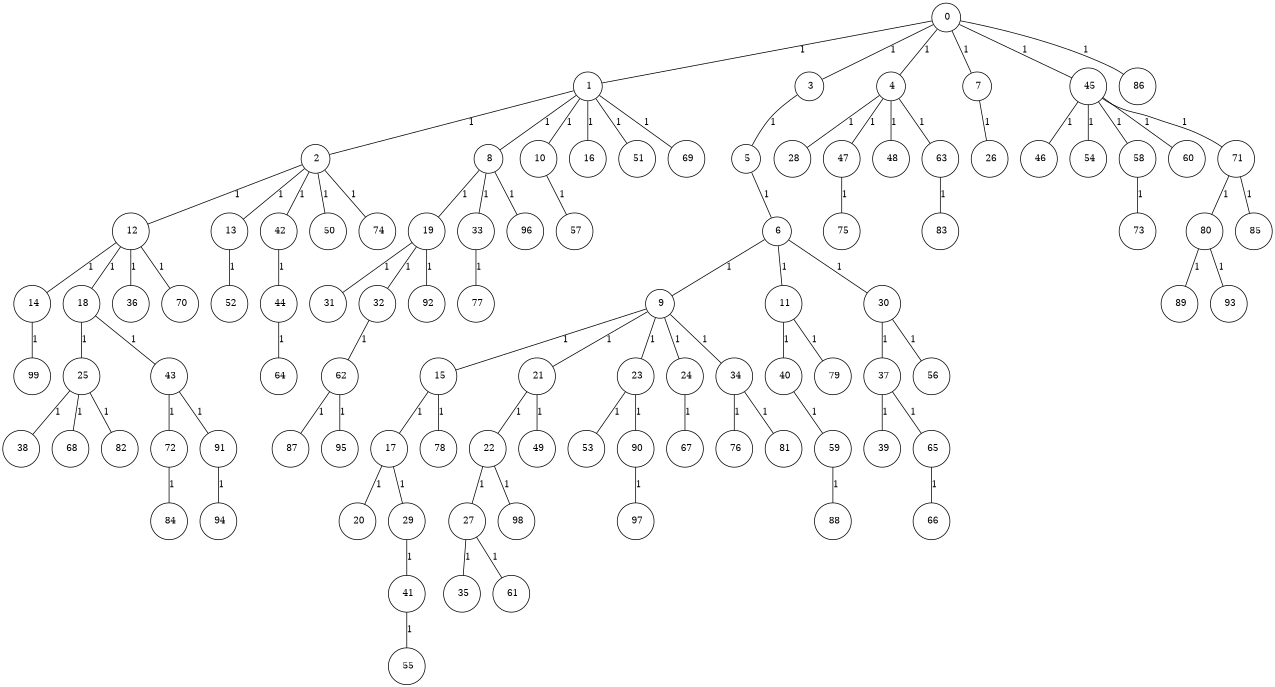 graph G {
size="8.5,11;"
ratio = "expand;"
fixedsize="true;"
overlap="scale;"
node[shape=circle,width=.12,hight=.12,fontsize=12]
edge[fontsize=12]

0[label=" 0" color=black, pos="1.6657152,0.96425464!"];
1[label=" 1" color=black, pos="0.98497631,1.0811671!"];
2[label=" 2" color=black, pos="1.6866785,2.2305439!"];
3[label=" 3" color=black, pos="2.4855047,0.41555778!"];
4[label=" 4" color=black, pos="2.4861483,0.90888587!"];
5[label=" 5" color=black, pos="1.8623473,0.73333794!"];
6[label=" 6" color=black, pos="1.6935725,2.7900172!"];
7[label=" 7" color=black, pos="1.1091106,0.91834111!"];
8[label=" 8" color=black, pos="1.6969175,1.4614864!"];
9[label=" 9" color=black, pos="1.9285849,1.1242902!"];
10[label=" 10" color=black, pos="0.67180223,2.5848528!"];
11[label=" 11" color=black, pos="2.4647891,0.90885961!"];
12[label=" 12" color=black, pos="0.97033701,0.36852262!"];
13[label=" 13" color=black, pos="0.051592378,0.533062!"];
14[label=" 14" color=black, pos="1.2492162,0.18950919!"];
15[label=" 15" color=black, pos="0.35358434,2.1331525!"];
16[label=" 16" color=black, pos="2.990446,0.73239574!"];
17[label=" 17" color=black, pos="1.1372925,1.5342943!"];
18[label=" 18" color=black, pos="1.2115201,2.9664017!"];
19[label=" 19" color=black, pos="1.1195577,0.62724665!"];
20[label=" 20" color=black, pos="1.6930068,0.92257905!"];
21[label=" 21" color=black, pos="2.0976298,2.489764!"];
22[label=" 22" color=black, pos="2.7787203,0.70517273!"];
23[label=" 23" color=black, pos="0.78712349,1.1828065!"];
24[label=" 24" color=black, pos="0.43296424,1.6966005!"];
25[label=" 25" color=black, pos="2.7718882,1.3793515!"];
26[label=" 26" color=black, pos="2.3500419,1.6597175!"];
27[label=" 27" color=black, pos="0.22101449,1.5594944!"];
28[label=" 28" color=black, pos="0.28273344,0.65862044!"];
29[label=" 29" color=black, pos="2.9377145,1.7272092!"];
30[label=" 30" color=black, pos="2.8276576,1.8487395!"];
31[label=" 31" color=black, pos="2.2707072,0.39235064!"];
32[label=" 32" color=black, pos="0.94674825,2.2739282!"];
33[label=" 33" color=black, pos="0.31984593,2.7020448!"];
34[label=" 34" color=black, pos="2.9990329,1.1394876!"];
35[label=" 35" color=black, pos="1.6487265,2.1340687!"];
36[label=" 36" color=black, pos="0.18105552,0.31182321!"];
37[label=" 37" color=black, pos="0.94107356,1.8352049!"];
38[label=" 38" color=black, pos="2.4714144,2.3835123!"];
39[label=" 39" color=black, pos="0.71549034,2.4457931!"];
40[label=" 40" color=black, pos="0.86481407,0.38087505!"];
41[label=" 41" color=black, pos="2.3730011,1.8545479!"];
42[label=" 42" color=black, pos="2.4446822,2.5920814!"];
43[label=" 43" color=black, pos="0.69301748,0.024868617!"];
44[label=" 44" color=black, pos="0.51883919,2.9928431!"];
45[label=" 45" color=black, pos="1.3757243,0.22864394!"];
46[label=" 46" color=black, pos="2.5119923,0.5892603!"];
47[label=" 47" color=black, pos="2.3880192,2.8897212!"];
48[label=" 48" color=black, pos="0.75477474,1.4374932!"];
49[label=" 49" color=black, pos="1.3535161,1.4998098!"];
50[label=" 50" color=black, pos="2.2860766,2.891607!"];
51[label=" 51" color=black, pos="2.8180412,0.85316705!"];
52[label=" 52" color=black, pos="2.2531674,1.7967931!"];
53[label=" 53" color=black, pos="2.674058,0.47603035!"];
54[label=" 54" color=black, pos="0.63759332,1.413533!"];
55[label=" 55" color=black, pos="1.1003441,1.2784457!"];
56[label=" 56" color=black, pos="0.57385052,1.9828946!"];
57[label=" 57" color=black, pos="2.0079801,0.72556495!"];
58[label=" 58" color=black, pos="1.5745955,0.27315075!"];
59[label=" 59" color=black, pos="2.5336475,2.7295171!"];
60[label=" 60" color=black, pos="0.9723279,1.4157066!"];
61[label=" 61" color=black, pos="0.55174734,0.83243629!"];
62[label=" 62" color=black, pos="0.95702761,1.2149532!"];
63[label=" 63" color=black, pos="1.5492235,1.9124905!"];
64[label=" 64" color=black, pos="0.20933791,2.0504407!"];
65[label=" 65" color=black, pos="0.37808943,2.5113747!"];
66[label=" 66" color=black, pos="0.39317754,1.3453216!"];
67[label=" 67" color=black, pos="1.9108433,2.71364!"];
68[label=" 68" color=black, pos="0.60114901,0.5295571!"];
69[label=" 69" color=black, pos="0.02108349,1.342237!"];
70[label=" 70" color=black, pos="1.6079627,1.0354828!"];
71[label=" 71" color=black, pos="0.050589108,0.2802602!"];
72[label=" 72" color=black, pos="0.8433583,2.477245!"];
73[label=" 73" color=black, pos="0.1067065,1.1741327!"];
74[label=" 74" color=black, pos="0.77314521,2.4267091!"];
75[label=" 75" color=black, pos="2.5942931,2.5671596!"];
76[label=" 76" color=black, pos="1.2696956,0.34833844!"];
77[label=" 77" color=black, pos="2.4587101,0.26889016!"];
78[label=" 78" color=black, pos="0.24776566,1.223859!"];
79[label=" 79" color=black, pos="1.2523462,0.55828178!"];
80[label=" 80" color=black, pos="0.83482004,2.3171522!"];
81[label=" 81" color=black, pos="2.0241466,2.4414106!"];
82[label=" 82" color=black, pos="1.0107392,0.48128025!"];
83[label=" 83" color=black, pos="2.0084687,0.80047432!"];
84[label=" 84" color=black, pos="2.1451566,2.5689433!"];
85[label=" 85" color=black, pos="0.83938822,0.67053953!"];
86[label=" 86" color=black, pos="1.1422064,2.3855086!"];
87[label=" 87" color=black, pos="0.39851766,2.490257!"];
88[label=" 88" color=black, pos="1.9793172,2.1748642!"];
89[label=" 89" color=black, pos="1.2986941,0.80075558!"];
90[label=" 90" color=black, pos="2.4843945,2.9144655!"];
91[label=" 91" color=black, pos="0.33047572,2.7710274!"];
92[label=" 92" color=black, pos="1.8637525,1.0794991!"];
93[label=" 93" color=black, pos="2.1778042,0.79029465!"];
94[label=" 94" color=black, pos="0.64443709,2.7145631!"];
95[label=" 95" color=black, pos="2.1195937,0.27629244!"];
96[label=" 96" color=black, pos="0.012229351,0.10237477!"];
97[label=" 97" color=black, pos="2.0674315,0.62035664!"];
98[label=" 98" color=black, pos="1.1851662,1.0446891!"];
99[label=" 99" color=black, pos="2.2497619,2.9912742!"];
0--1[label="1"]
0--3[label="1"]
0--4[label="1"]
0--7[label="1"]
0--45[label="1"]
0--86[label="1"]
1--2[label="1"]
1--8[label="1"]
1--10[label="1"]
1--16[label="1"]
1--51[label="1"]
1--69[label="1"]
2--12[label="1"]
2--13[label="1"]
2--42[label="1"]
2--50[label="1"]
2--74[label="1"]
3--5[label="1"]
4--28[label="1"]
4--47[label="1"]
4--48[label="1"]
4--63[label="1"]
5--6[label="1"]
6--9[label="1"]
6--11[label="1"]
6--30[label="1"]
7--26[label="1"]
8--19[label="1"]
8--33[label="1"]
8--96[label="1"]
9--15[label="1"]
9--21[label="1"]
9--23[label="1"]
9--24[label="1"]
9--34[label="1"]
10--57[label="1"]
11--40[label="1"]
11--79[label="1"]
12--14[label="1"]
12--18[label="1"]
12--36[label="1"]
12--70[label="1"]
13--52[label="1"]
14--99[label="1"]
15--17[label="1"]
15--78[label="1"]
17--20[label="1"]
17--29[label="1"]
18--25[label="1"]
18--43[label="1"]
19--31[label="1"]
19--32[label="1"]
19--92[label="1"]
21--22[label="1"]
21--49[label="1"]
22--27[label="1"]
22--98[label="1"]
23--53[label="1"]
23--90[label="1"]
24--67[label="1"]
25--38[label="1"]
25--68[label="1"]
25--82[label="1"]
27--35[label="1"]
27--61[label="1"]
29--41[label="1"]
30--37[label="1"]
30--56[label="1"]
32--62[label="1"]
33--77[label="1"]
34--76[label="1"]
34--81[label="1"]
37--39[label="1"]
37--65[label="1"]
40--59[label="1"]
41--55[label="1"]
42--44[label="1"]
43--72[label="1"]
43--91[label="1"]
44--64[label="1"]
45--46[label="1"]
45--54[label="1"]
45--58[label="1"]
45--60[label="1"]
45--71[label="1"]
47--75[label="1"]
58--73[label="1"]
59--88[label="1"]
62--87[label="1"]
62--95[label="1"]
63--83[label="1"]
65--66[label="1"]
71--80[label="1"]
71--85[label="1"]
72--84[label="1"]
80--89[label="1"]
80--93[label="1"]
90--97[label="1"]
91--94[label="1"]

}
